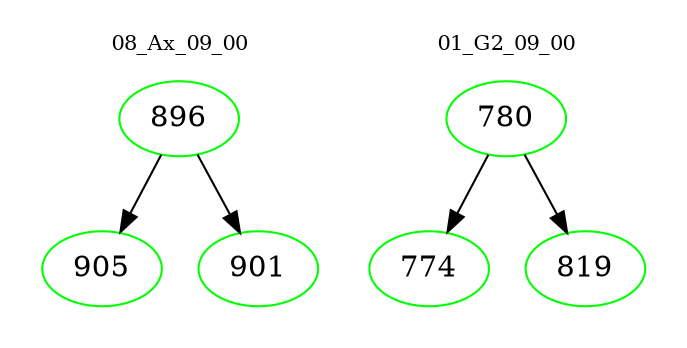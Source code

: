 digraph{
subgraph cluster_0 {
color = white
label = "08_Ax_09_00";
fontsize=10;
T0_896 [label="896", color="green"]
T0_896 -> T0_905 [color="black"]
T0_905 [label="905", color="green"]
T0_896 -> T0_901 [color="black"]
T0_901 [label="901", color="green"]
}
subgraph cluster_1 {
color = white
label = "01_G2_09_00";
fontsize=10;
T1_780 [label="780", color="green"]
T1_780 -> T1_774 [color="black"]
T1_774 [label="774", color="green"]
T1_780 -> T1_819 [color="black"]
T1_819 [label="819", color="green"]
}
}
